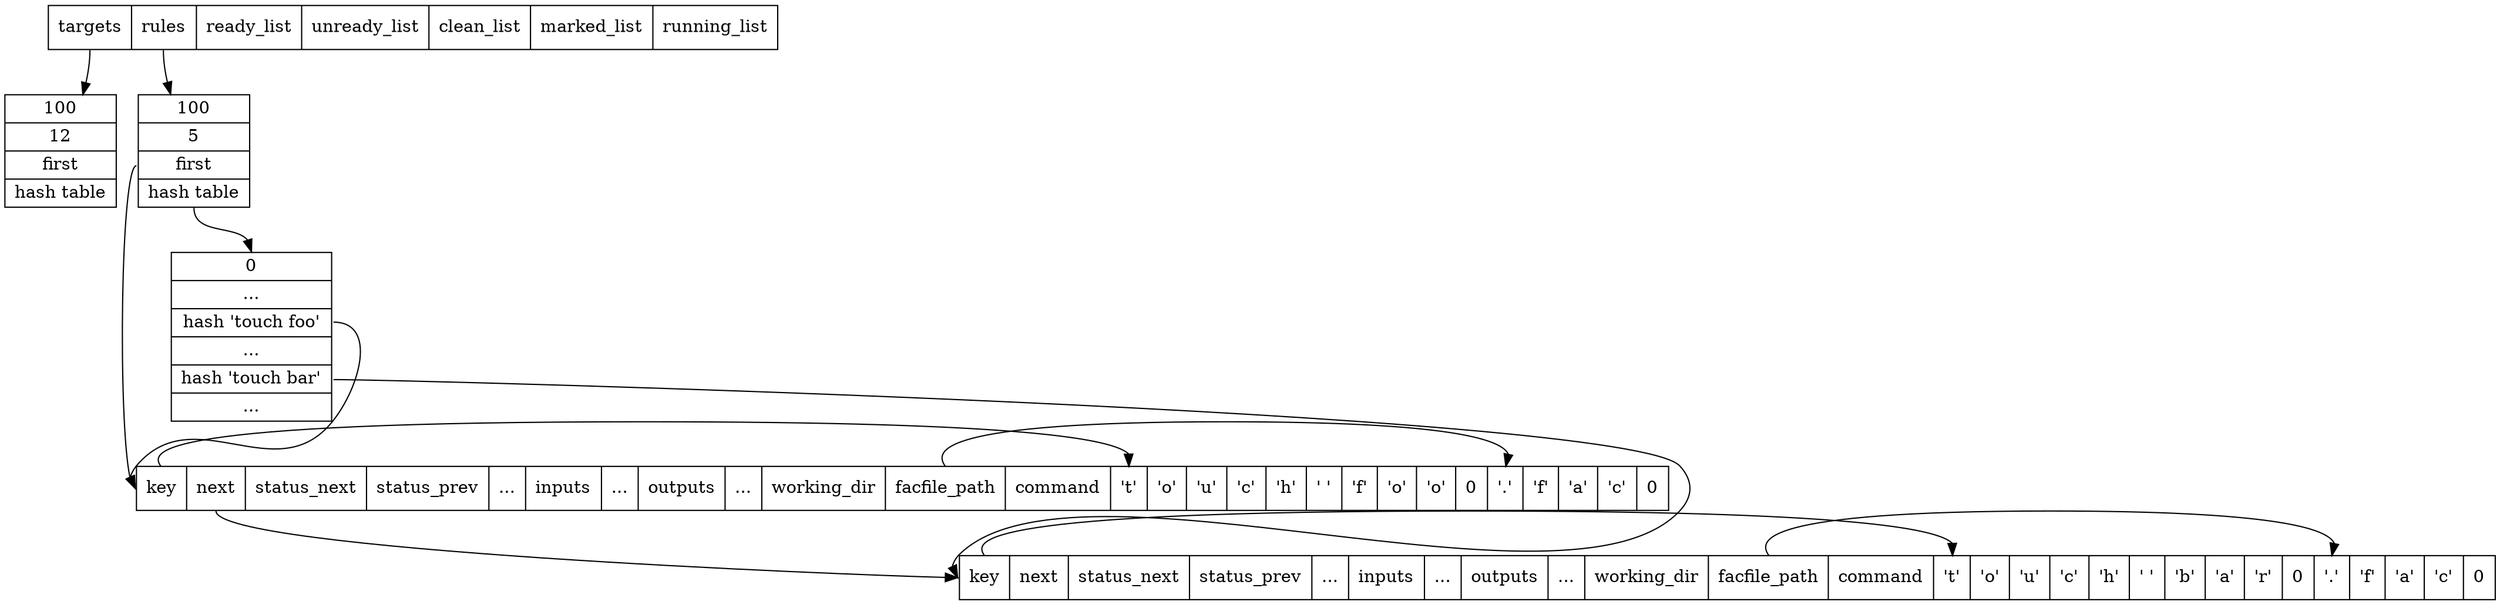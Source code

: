 digraph structs {
  node [shape=record];
  all [label="<t> targets | <r> rules | <ready> ready_list | <unready> unready_list | <clean> clean_list | <marked> marked_list | <running> running_list"];

  rules [label="{<size> 100 | <num> 5 | <first> first | <table> hash table}"];
  targets [label="{<size> 100 | <num> 12 | <hashlist> first | <hashtable> hash table}"];

  ruletable [label="{<f0> 0 | ... | <foo> hash 'touch foo' | ... | <bar> hash 'touch bar' | ... }"];

  subgraph allmyrules {
    rfoo [label="<key> key | <next> next | <status_next> status_next | <status_prev> status_prev | ... | <inputs> inputs | ... | <outputs> outputs | ... | <working> working_dir | <facfile> facfile_path | command | <command> 't' |  'o' |  'u' |  'c' | 'h'|' '|  'f' | 'o' | 'o' | 0 | <ff> '.' | 'f' | 'a' | 'c' |0"];

    rbar [label="<key> key | <next> next | <status_next> status_next | <status_prev> status_prev | ... | <inputs> inputs | ... | <outputs> outputs | ... | <working> working_dir | <facfile> facfile_path | command | <command> 't' |  'o' |  'u' |  'c' | 'h'|' '|  'b' | 'a' | 'r' | 0 | <ff> '.' | 'f' | 'a' | 'c' |0"];


    rfoo:key:n -> rfoo:command:n;
    rfoo:facfile:n -> rfoo:ff:n

    rbar:key:n -> rbar:command:n;
    rbar:facfile:n -> rbar:ff:n

    rfoo:next -> rbar:key:w;
  }

  ruletable:foo -> rfoo:key:w;
  ruletable:bar -> rbar:key:w;

  all:t -> targets;
  all:r -> rules;
  rules:table -> ruletable:f0;

  rules:first -> rfoo:key:w;
}
